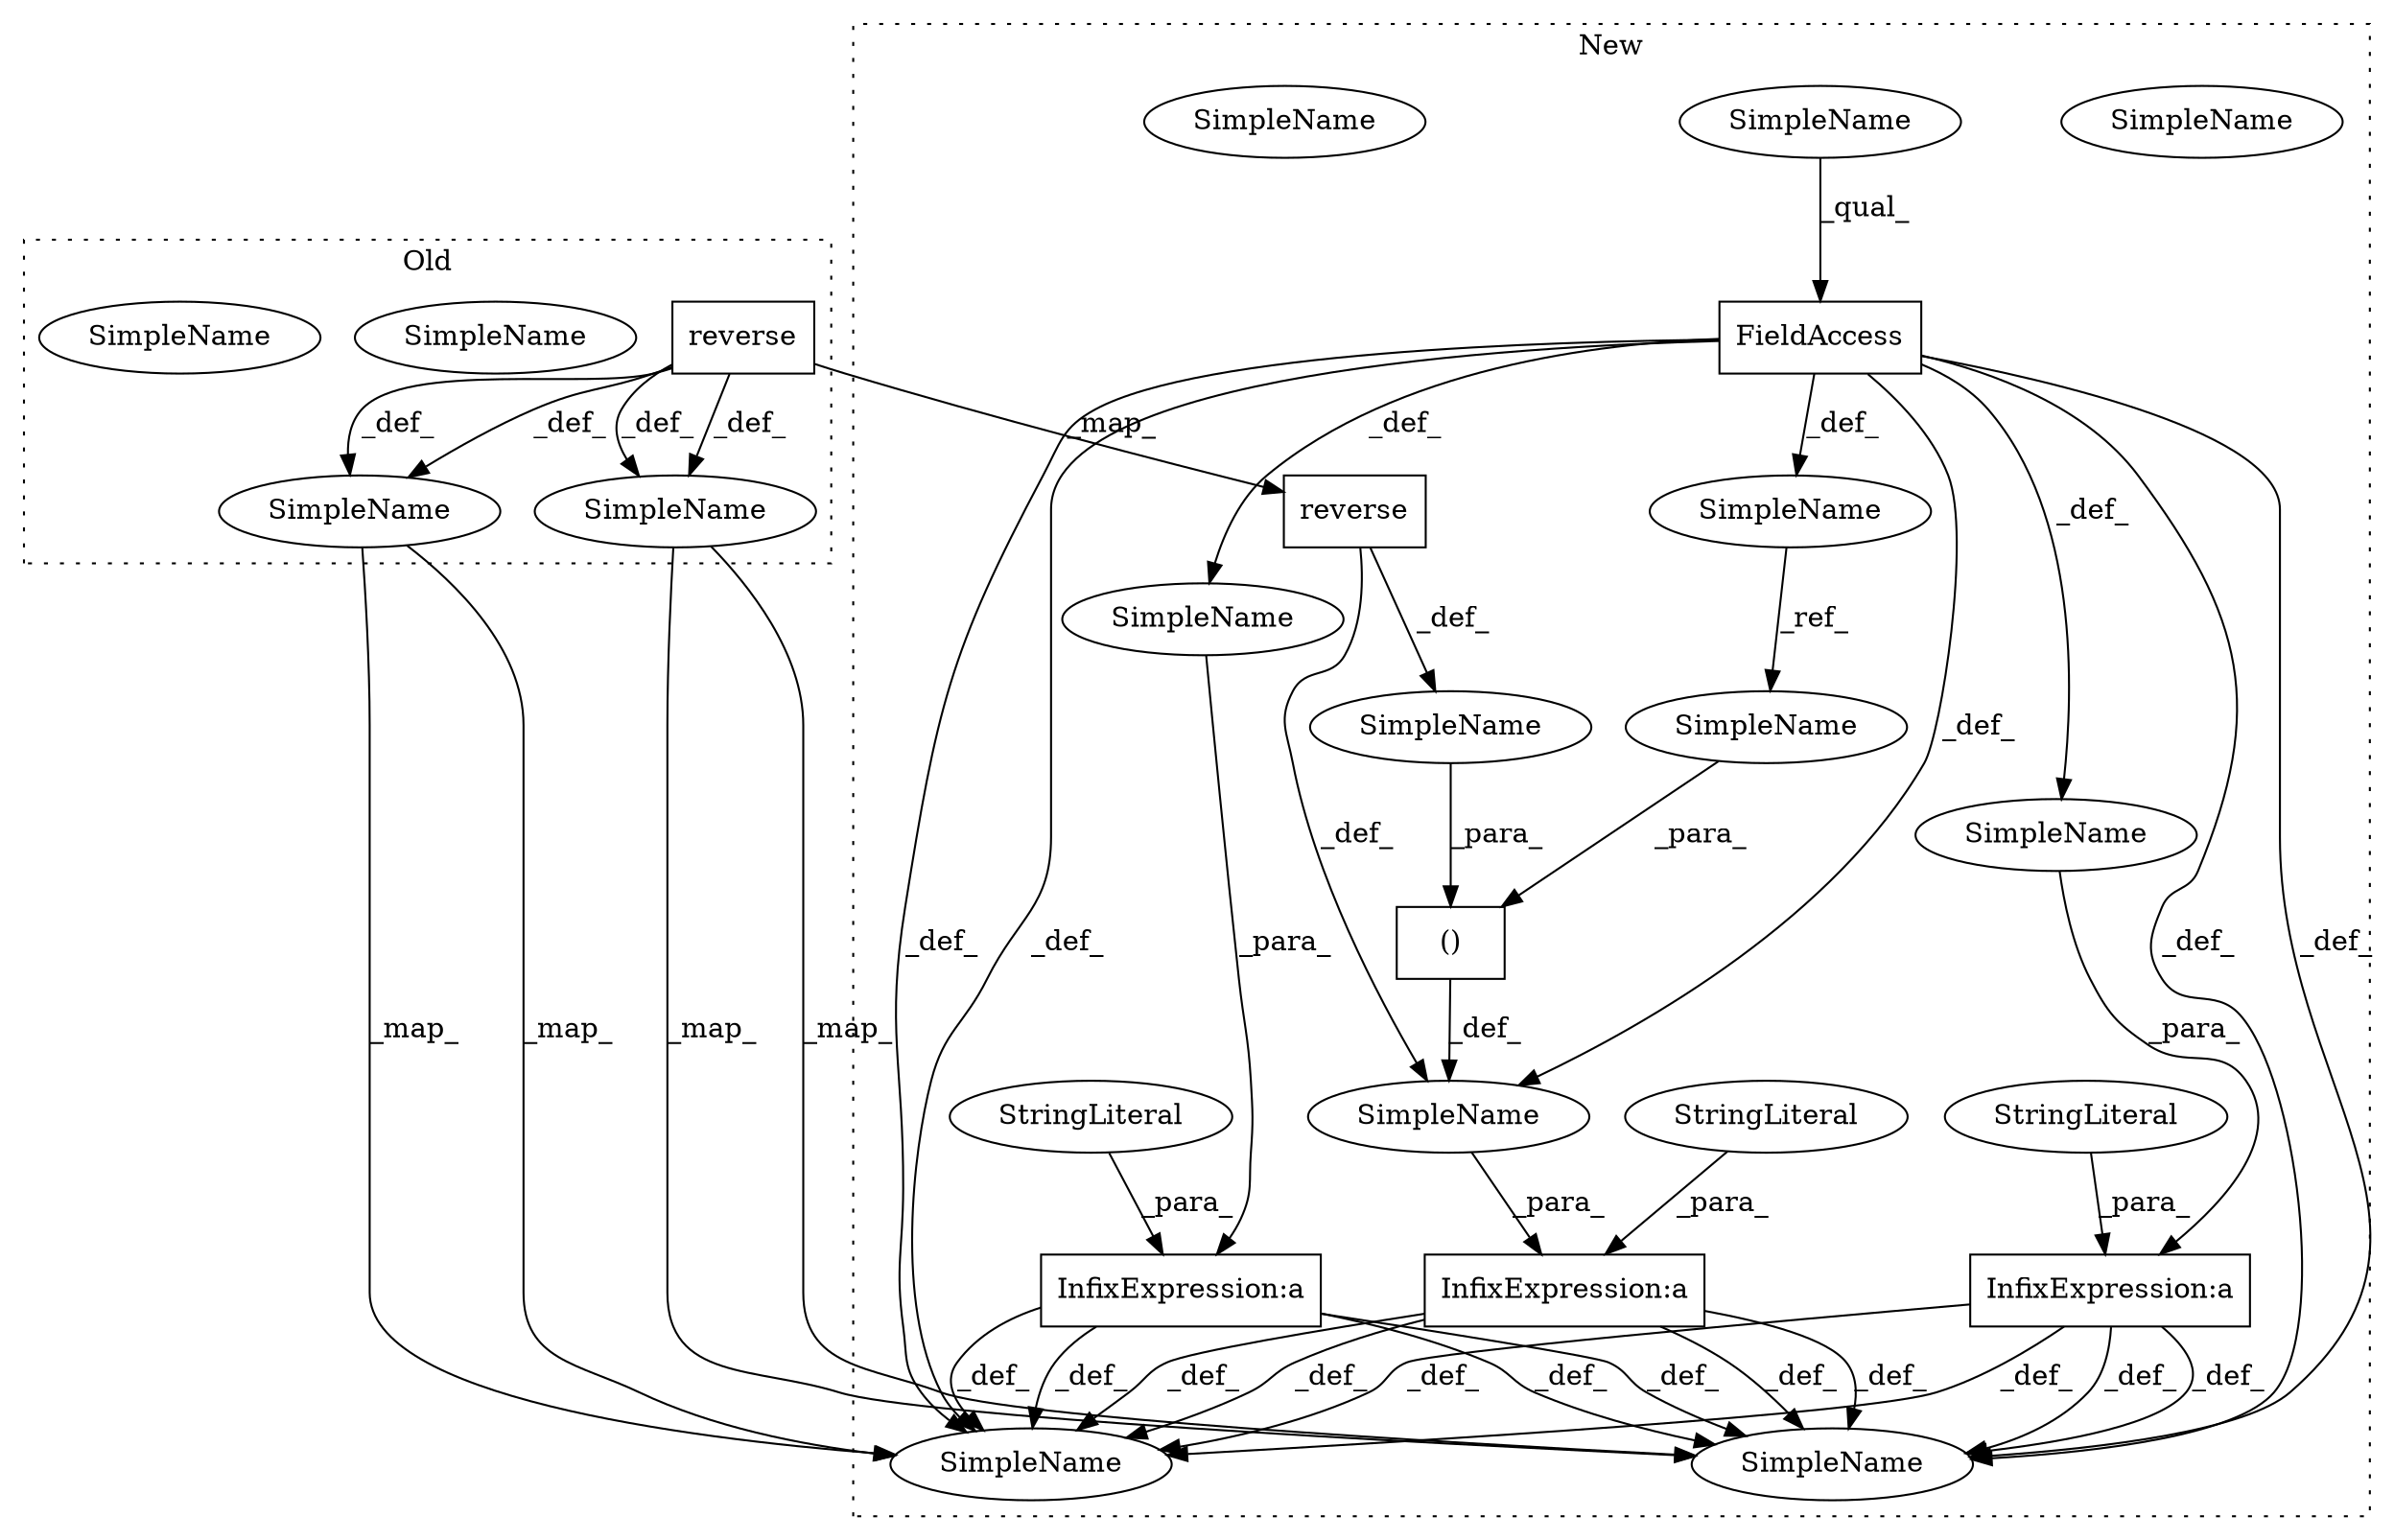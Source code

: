 digraph G {
subgraph cluster0 {
1 [label="reverse" a="32" s="3012,3027" l="8,1" shape="box"];
4 [label="SimpleName" a="42" s="3066" l="4" shape="ellipse"];
7 [label="SimpleName" a="42" s="3066" l="4" shape="ellipse"];
14 [label="SimpleName" a="42" s="2725" l="11" shape="ellipse"];
17 [label="SimpleName" a="42" s="2725" l="11" shape="ellipse"];
label = "Old";
style="dotted";
}
subgraph cluster1 {
2 [label="reverse" a="32" s="3278,3293" l="8,1" shape="box"];
3 [label="()" a="106" s="3259" l="35" shape="box"];
5 [label="SimpleName" a="42" s="3334" l="4" shape="ellipse"];
6 [label="SimpleName" a="42" s="3334" l="4" shape="ellipse"];
8 [label="InfixExpression:a" a="27" s="3089" l="8" shape="box"];
9 [label="StringLiteral" a="45" s="3076" l="13" shape="ellipse"];
10 [label="InfixExpression:a" a="27" s="3167" l="8" shape="box"];
11 [label="StringLiteral" a="45" s="3154" l="13" shape="ellipse"];
12 [label="FieldAccess" a="22" s="2825" l="33" shape="box"];
13 [label="SimpleName" a="42" s="" l="" shape="ellipse"];
15 [label="SimpleName" a="42" s="2864" l="11" shape="ellipse"];
16 [label="SimpleName" a="42" s="2864" l="11" shape="ellipse"];
18 [label="SimpleName" a="42" s="2818" l="6" shape="ellipse"];
19 [label="SimpleName" a="42" s="" l="" shape="ellipse"];
20 [label="SimpleName" a="42" s="" l="" shape="ellipse"];
21 [label="SimpleName" a="42" s="" l="" shape="ellipse"];
22 [label="SimpleName" a="42" s="" l="" shape="ellipse"];
23 [label="InfixExpression:a" a="27" s="3251" l="8" shape="box"];
24 [label="StringLiteral" a="45" s="3238" l="13" shape="ellipse"];
25 [label="SimpleName" a="42" s="3259" l="6" shape="ellipse"];
label = "New";
style="dotted";
}
1 -> 17 [label="_def_"];
1 -> 7 [label="_def_"];
1 -> 2 [label="_map_"];
1 -> 7 [label="_def_"];
1 -> 17 [label="_def_"];
2 -> 19 [label="_def_"];
2 -> 22 [label="_def_"];
3 -> 22 [label="_def_"];
7 -> 6 [label="_map_"];
7 -> 6 [label="_map_"];
8 -> 6 [label="_def_"];
8 -> 16 [label="_def_"];
8 -> 6 [label="_def_"];
8 -> 16 [label="_def_"];
9 -> 8 [label="_para_"];
10 -> 6 [label="_def_"];
10 -> 6 [label="_def_"];
10 -> 16 [label="_def_"];
10 -> 16 [label="_def_"];
11 -> 10 [label="_para_"];
12 -> 22 [label="_def_"];
12 -> 21 [label="_def_"];
12 -> 16 [label="_def_"];
12 -> 16 [label="_def_"];
12 -> 6 [label="_def_"];
12 -> 18 [label="_def_"];
12 -> 20 [label="_def_"];
12 -> 6 [label="_def_"];
13 -> 12 [label="_qual_"];
17 -> 16 [label="_map_"];
17 -> 16 [label="_map_"];
18 -> 25 [label="_ref_"];
19 -> 3 [label="_para_"];
20 -> 8 [label="_para_"];
21 -> 10 [label="_para_"];
22 -> 23 [label="_para_"];
23 -> 6 [label="_def_"];
23 -> 6 [label="_def_"];
23 -> 16 [label="_def_"];
23 -> 16 [label="_def_"];
24 -> 23 [label="_para_"];
25 -> 3 [label="_para_"];
}